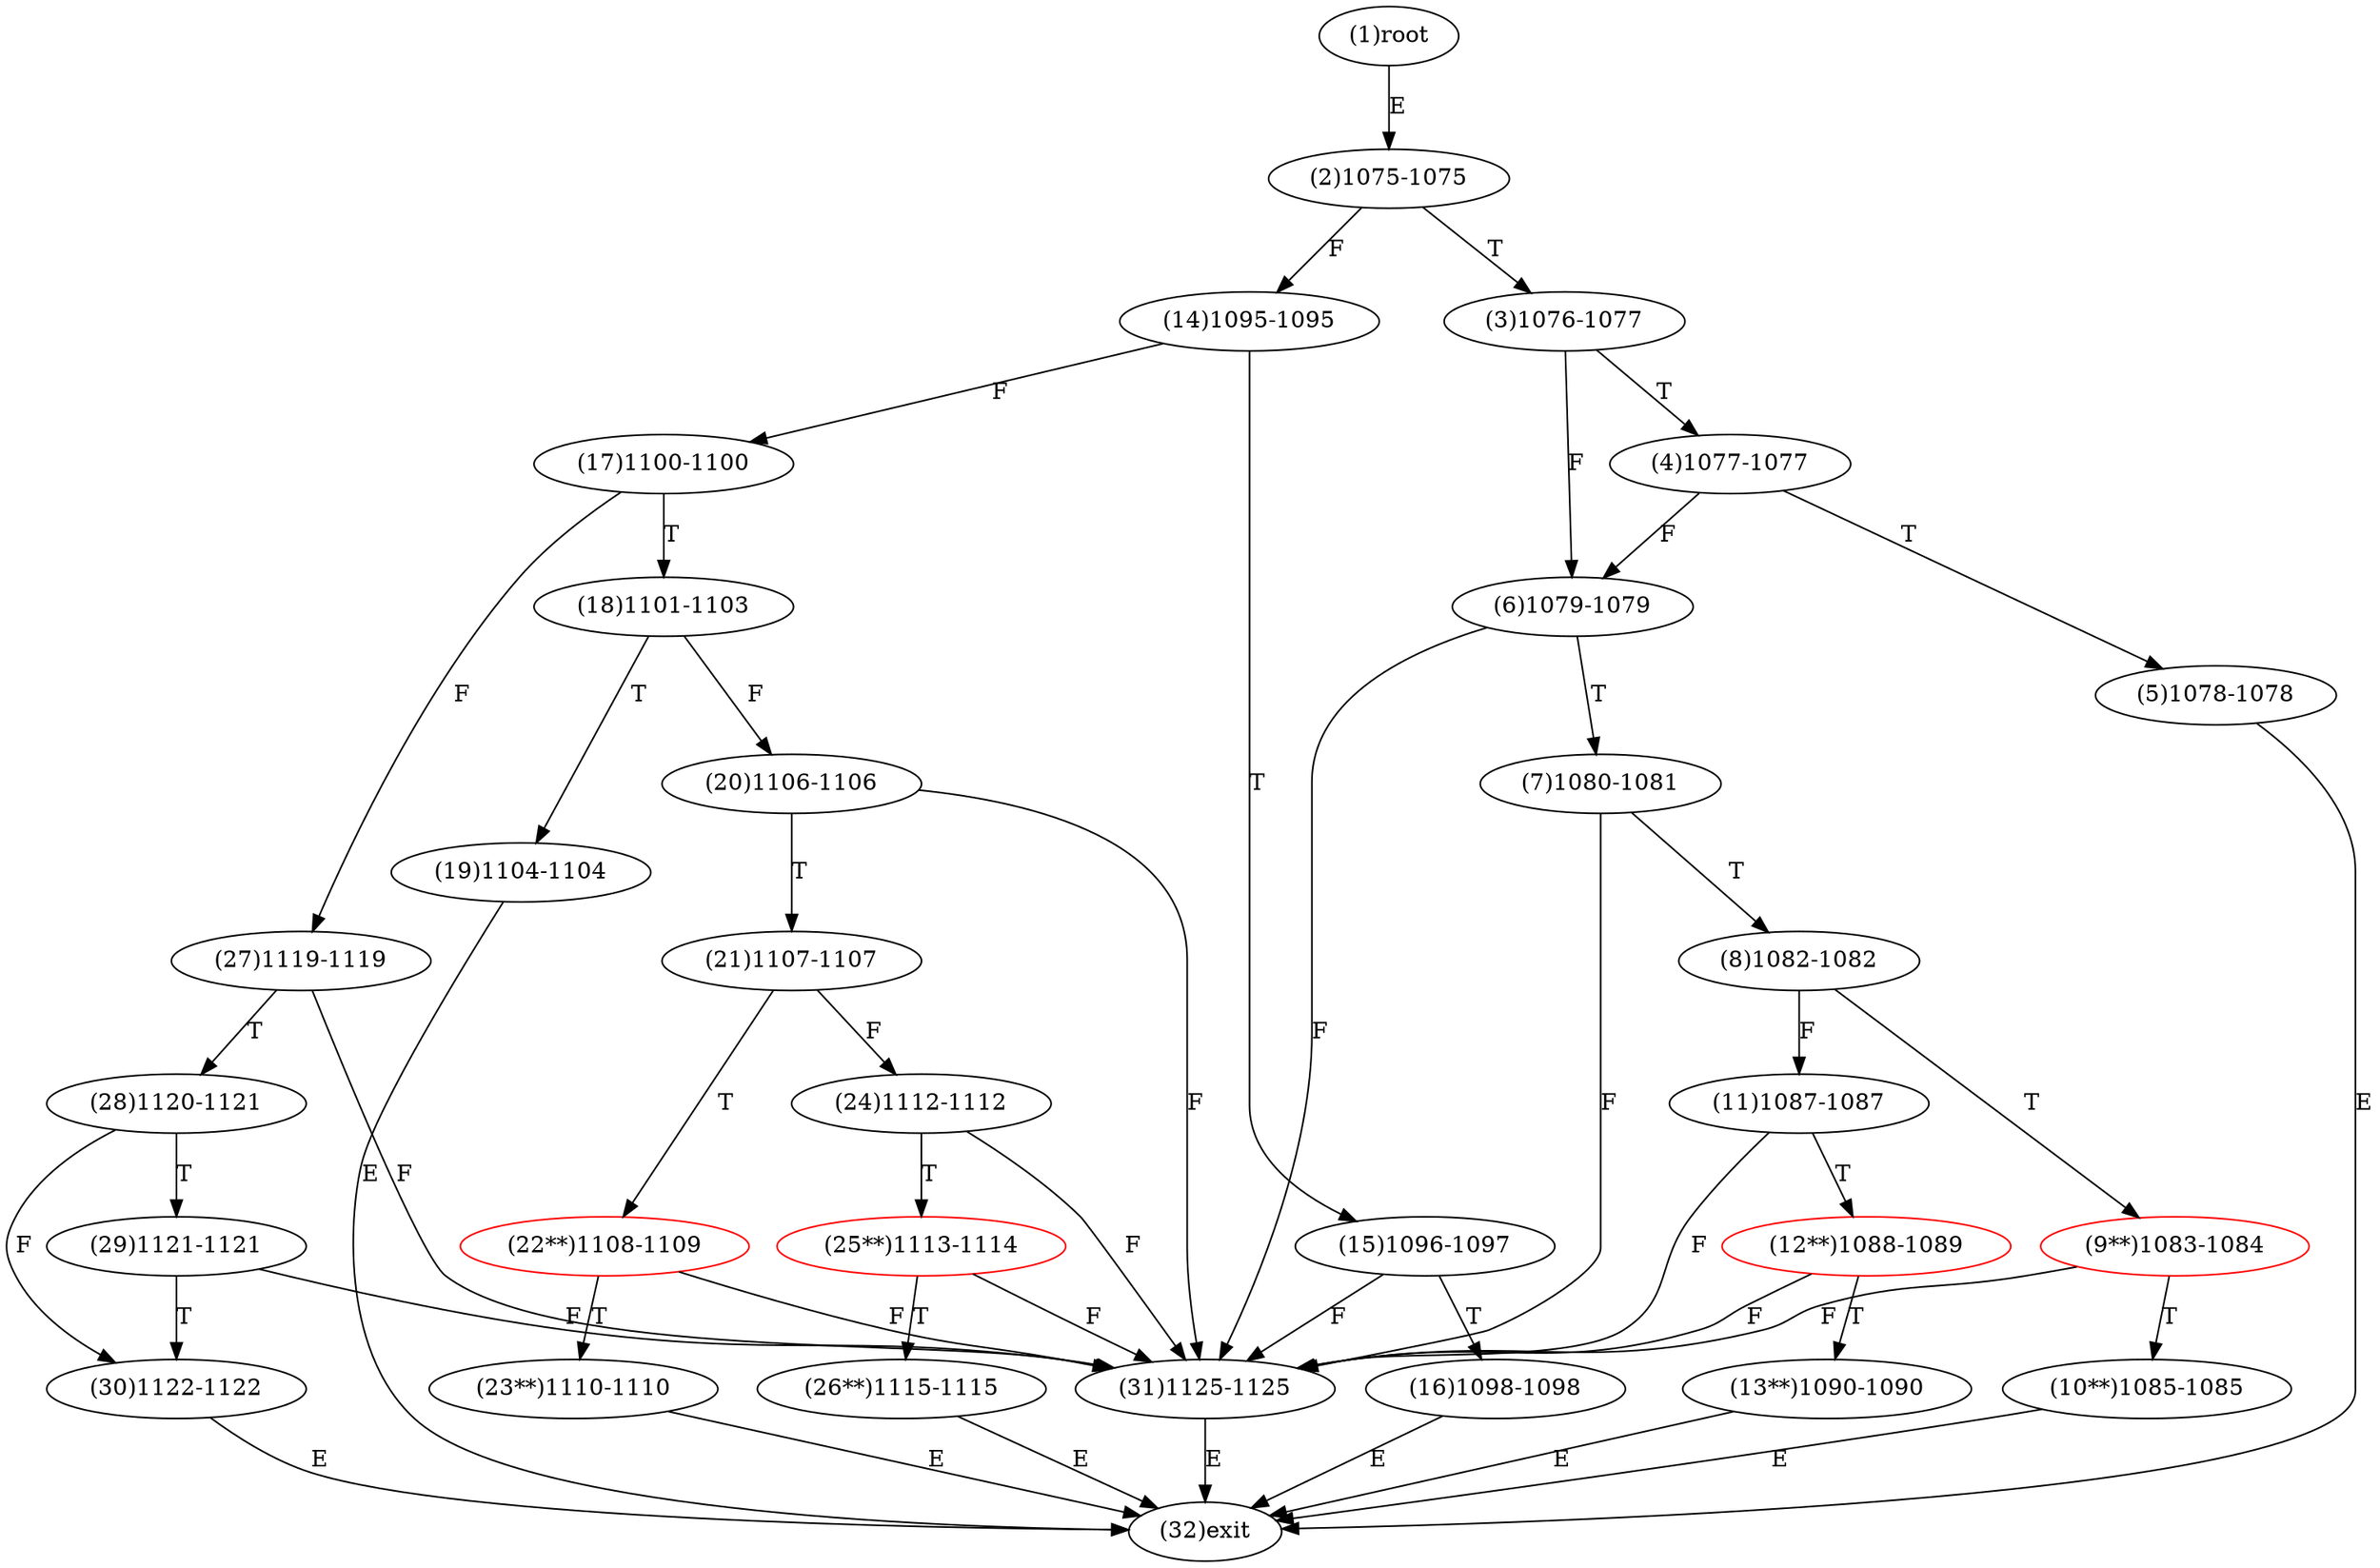 digraph "" { 
1[ label="(1)root"];
2[ label="(2)1075-1075"];
3[ label="(3)1076-1077"];
4[ label="(4)1077-1077"];
5[ label="(5)1078-1078"];
6[ label="(6)1079-1079"];
7[ label="(7)1080-1081"];
8[ label="(8)1082-1082"];
9[ label="(9**)1083-1084",color=red];
10[ label="(10**)1085-1085"];
11[ label="(11)1087-1087"];
12[ label="(12**)1088-1089",color=red];
13[ label="(13**)1090-1090"];
14[ label="(14)1095-1095"];
15[ label="(15)1096-1097"];
17[ label="(17)1100-1100"];
16[ label="(16)1098-1098"];
19[ label="(19)1104-1104"];
18[ label="(18)1101-1103"];
21[ label="(21)1107-1107"];
20[ label="(20)1106-1106"];
23[ label="(23**)1110-1110"];
22[ label="(22**)1108-1109",color=red];
25[ label="(25**)1113-1114",color=red];
24[ label="(24)1112-1112"];
27[ label="(27)1119-1119"];
26[ label="(26**)1115-1115"];
29[ label="(29)1121-1121"];
28[ label="(28)1120-1121"];
31[ label="(31)1125-1125"];
30[ label="(30)1122-1122"];
32[ label="(32)exit"];
1->2[ label="E"];
2->14[ label="F"];
2->3[ label="T"];
3->6[ label="F"];
3->4[ label="T"];
4->6[ label="F"];
4->5[ label="T"];
5->32[ label="E"];
6->31[ label="F"];
6->7[ label="T"];
7->31[ label="F"];
7->8[ label="T"];
8->11[ label="F"];
8->9[ label="T"];
9->31[ label="F"];
9->10[ label="T"];
10->32[ label="E"];
11->31[ label="F"];
11->12[ label="T"];
12->31[ label="F"];
12->13[ label="T"];
13->32[ label="E"];
14->17[ label="F"];
14->15[ label="T"];
15->31[ label="F"];
15->16[ label="T"];
16->32[ label="E"];
17->27[ label="F"];
17->18[ label="T"];
18->20[ label="F"];
18->19[ label="T"];
19->32[ label="E"];
20->31[ label="F"];
20->21[ label="T"];
21->24[ label="F"];
21->22[ label="T"];
22->31[ label="F"];
22->23[ label="T"];
23->32[ label="E"];
24->31[ label="F"];
24->25[ label="T"];
25->31[ label="F"];
25->26[ label="T"];
26->32[ label="E"];
27->31[ label="F"];
27->28[ label="T"];
28->30[ label="F"];
28->29[ label="T"];
29->31[ label="F"];
29->30[ label="T"];
30->32[ label="E"];
31->32[ label="E"];
}